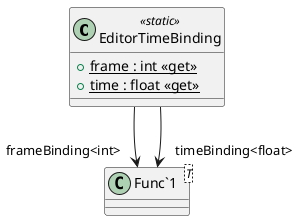 @startuml
class EditorTimeBinding <<static>> {
    + {static} frame : int <<get>>
    + {static} time : float <<get>>
}
class "Func`1"<T> {
}
EditorTimeBinding --> "frameBinding<int>" "Func`1"
EditorTimeBinding --> "timeBinding<float>" "Func`1"
@enduml
